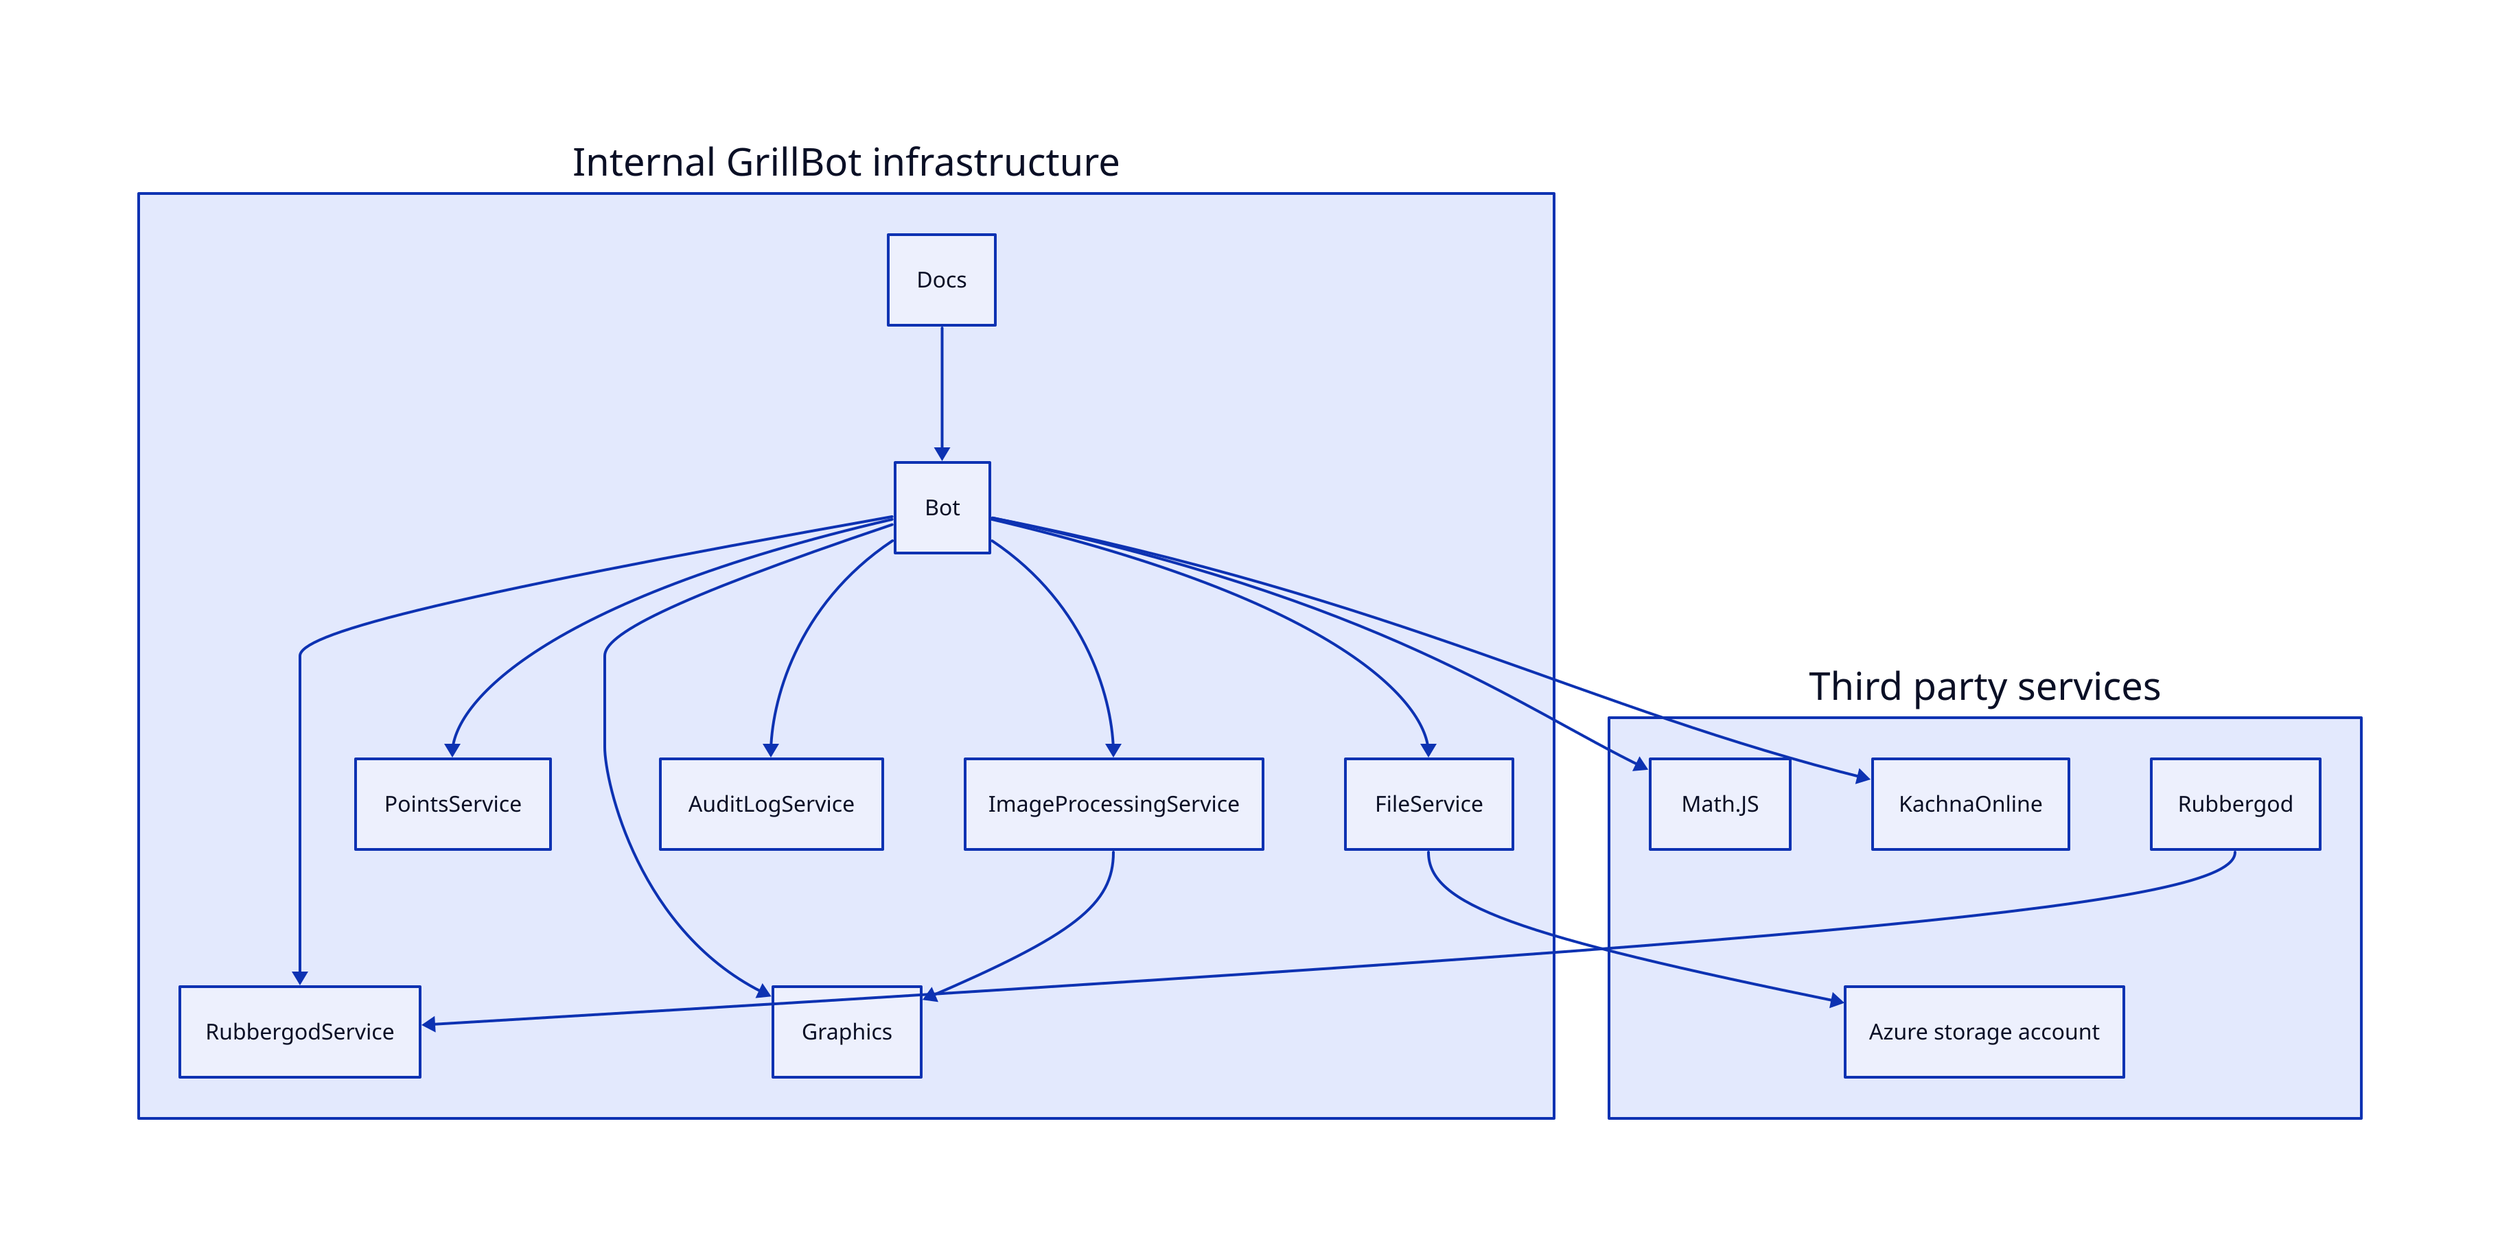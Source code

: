 Internal GrillBot infrastructure.Bot -> Third party services.Math\.JS
Internal GrillBot infrastructure.Bot -> Third party services.KachnaOnline

Third party services.Rubbergod -> Internal GrillBot infrastructure.RubbergodService

Internal GrillBot infrastructure.FileService -> Third party services.Azure storage account

Internal GrillBot infrastructure.Docs -> Internal GrillBot infrastructure.Bot

Internal GrillBot infrastructure.Bot -> Internal GrillBot infrastructure.Graphics
Internal GrillBot infrastructure.Bot -> Internal GrillBot infrastructure.RubbergodService
Internal GrillBot infrastructure.Bot -> Internal GrillBot infrastructure.PointsService
Internal GrillBot infrastructure.Bot -> Internal GrillBot infrastructure.FileService
Internal GrillBot infrastructure.Bot -> Internal GrillBot infrastructure.ImageProcessingService
Internal GrillBot infrastructure.Bot -> Internal GrillBot infrastructure.AuditLogService

Internal GrillBot infrastructure.ImageProcessingService -> Internal GrillBot infrastructure.Graphics
